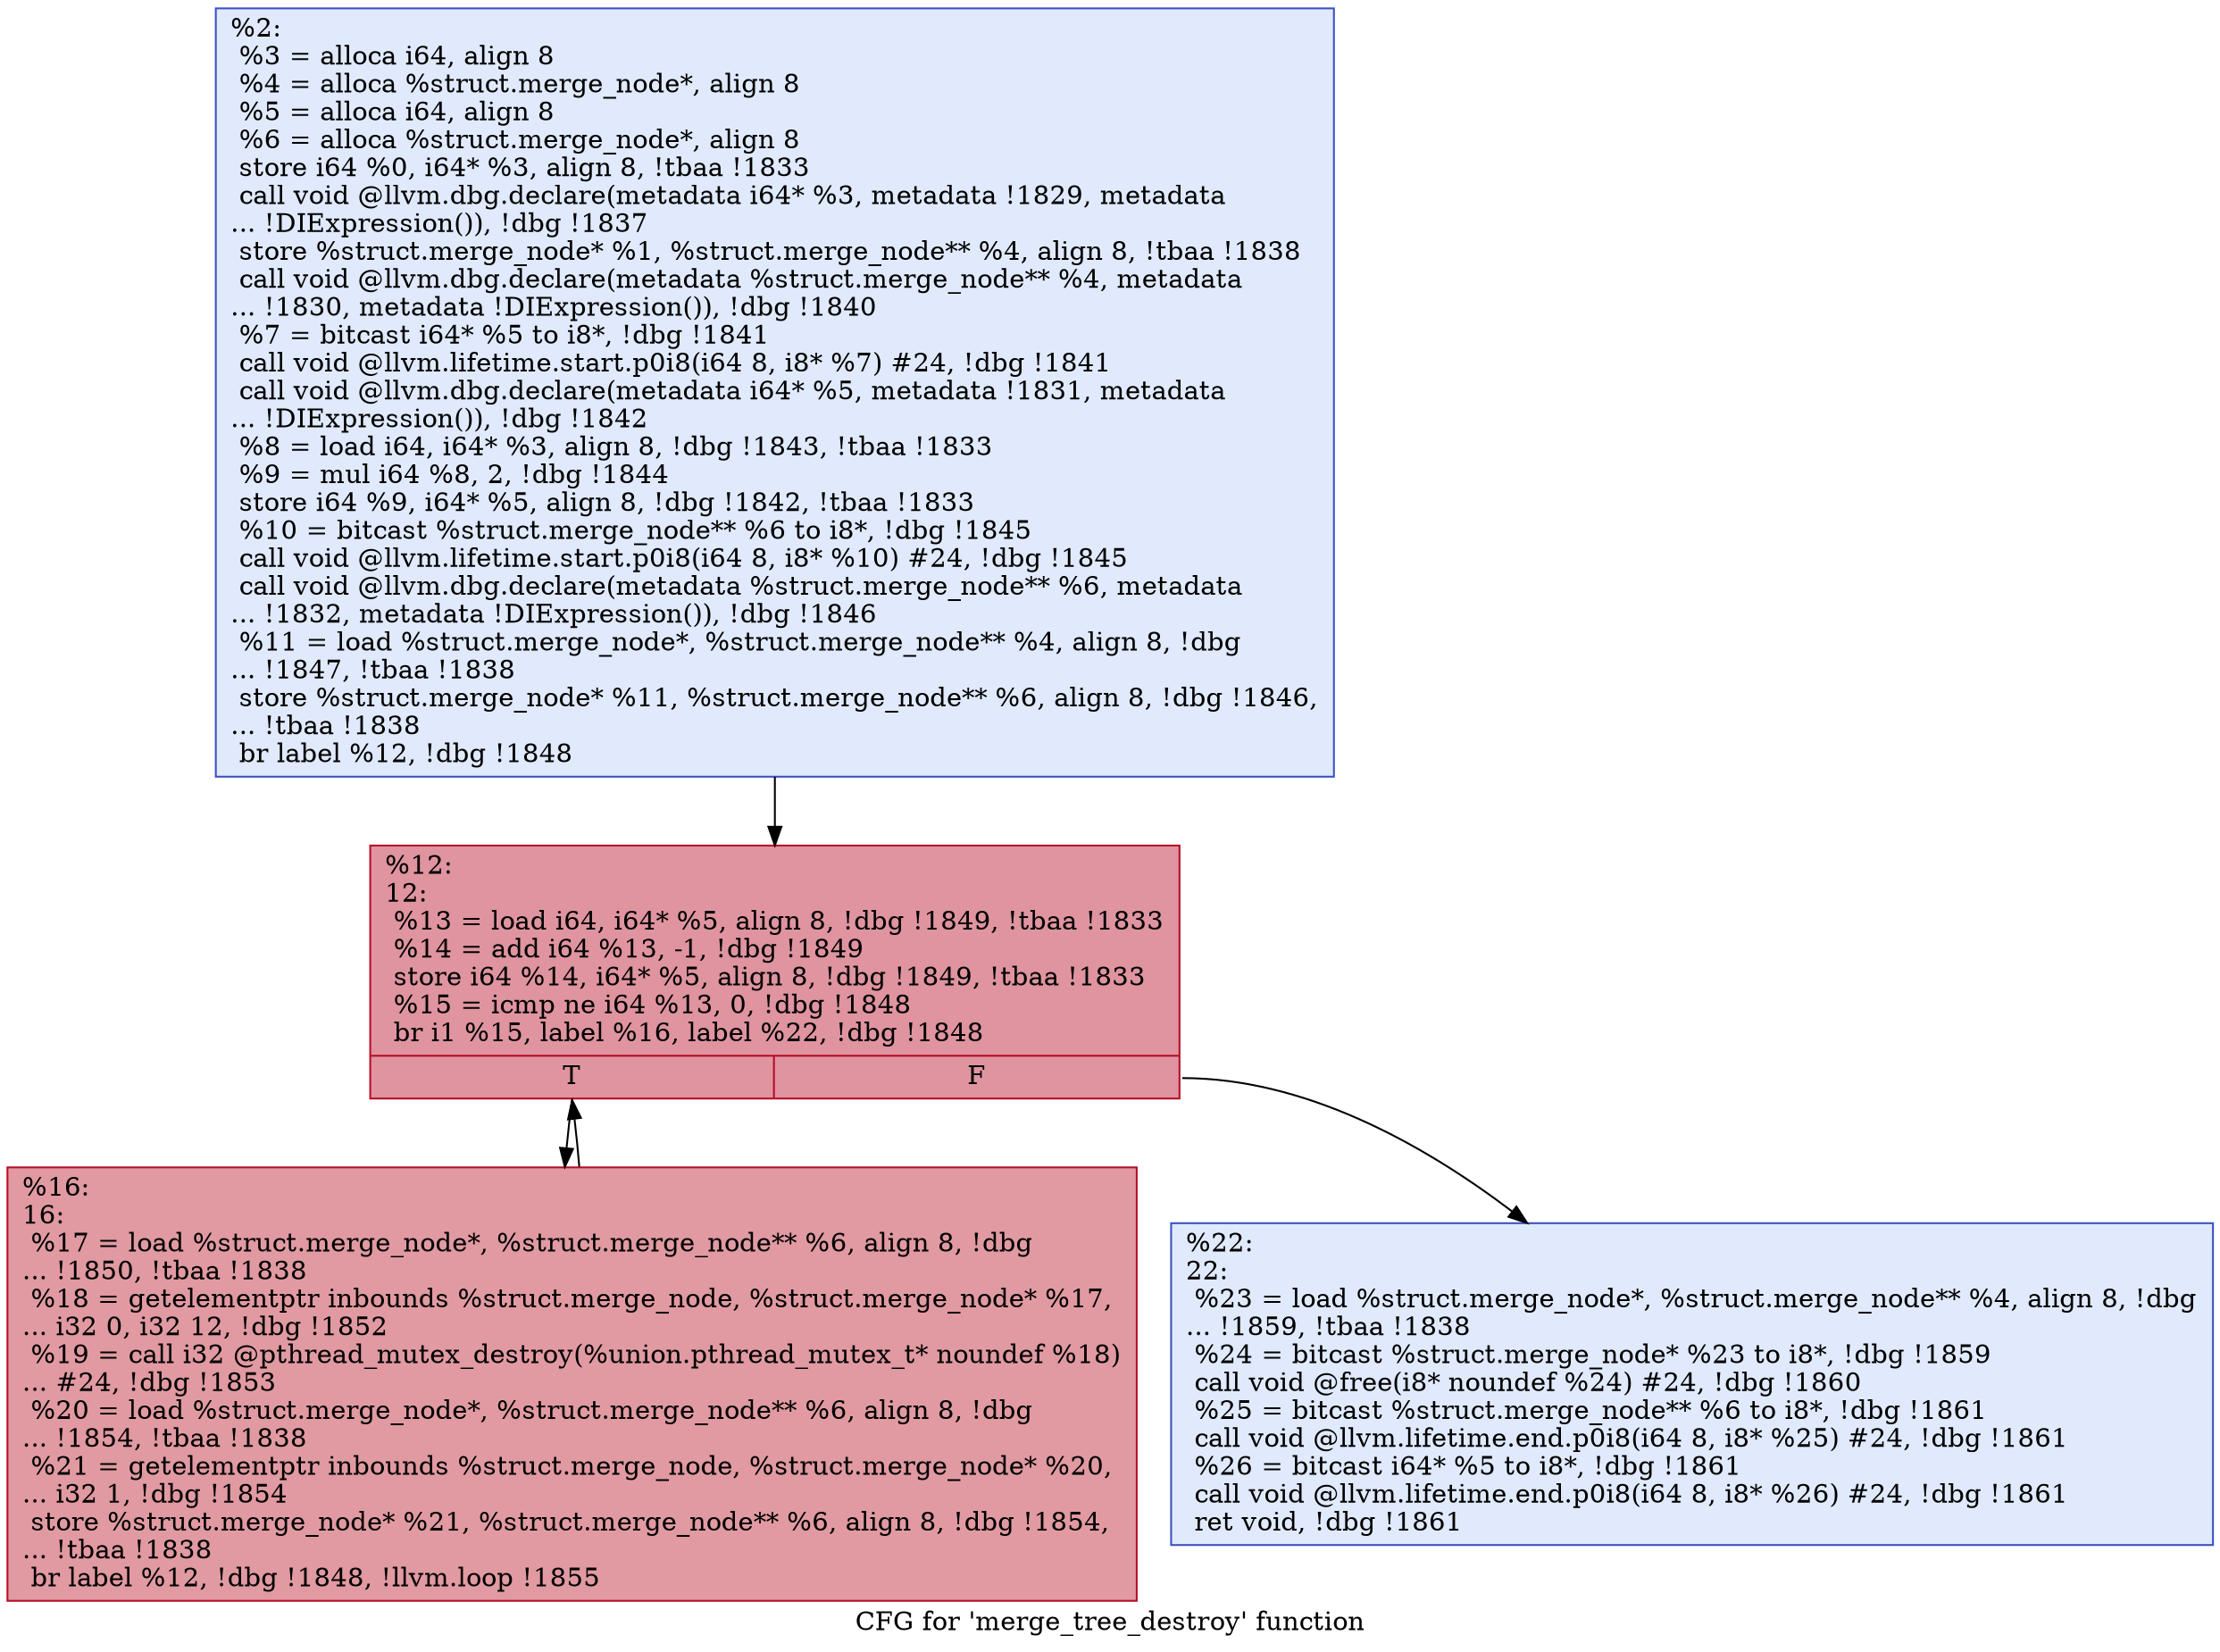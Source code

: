 digraph "CFG for 'merge_tree_destroy' function" {
	label="CFG for 'merge_tree_destroy' function";

	Node0x238aa00 [shape=record,color="#3d50c3ff", style=filled, fillcolor="#b9d0f970",label="{%2:\l  %3 = alloca i64, align 8\l  %4 = alloca %struct.merge_node*, align 8\l  %5 = alloca i64, align 8\l  %6 = alloca %struct.merge_node*, align 8\l  store i64 %0, i64* %3, align 8, !tbaa !1833\l  call void @llvm.dbg.declare(metadata i64* %3, metadata !1829, metadata\l... !DIExpression()), !dbg !1837\l  store %struct.merge_node* %1, %struct.merge_node** %4, align 8, !tbaa !1838\l  call void @llvm.dbg.declare(metadata %struct.merge_node** %4, metadata\l... !1830, metadata !DIExpression()), !dbg !1840\l  %7 = bitcast i64* %5 to i8*, !dbg !1841\l  call void @llvm.lifetime.start.p0i8(i64 8, i8* %7) #24, !dbg !1841\l  call void @llvm.dbg.declare(metadata i64* %5, metadata !1831, metadata\l... !DIExpression()), !dbg !1842\l  %8 = load i64, i64* %3, align 8, !dbg !1843, !tbaa !1833\l  %9 = mul i64 %8, 2, !dbg !1844\l  store i64 %9, i64* %5, align 8, !dbg !1842, !tbaa !1833\l  %10 = bitcast %struct.merge_node** %6 to i8*, !dbg !1845\l  call void @llvm.lifetime.start.p0i8(i64 8, i8* %10) #24, !dbg !1845\l  call void @llvm.dbg.declare(metadata %struct.merge_node** %6, metadata\l... !1832, metadata !DIExpression()), !dbg !1846\l  %11 = load %struct.merge_node*, %struct.merge_node** %4, align 8, !dbg\l... !1847, !tbaa !1838\l  store %struct.merge_node* %11, %struct.merge_node** %6, align 8, !dbg !1846,\l... !tbaa !1838\l  br label %12, !dbg !1848\l}"];
	Node0x238aa00 -> Node0x238aa80;
	Node0x238aa80 [shape=record,color="#b70d28ff", style=filled, fillcolor="#b70d2870",label="{%12:\l12:                                               \l  %13 = load i64, i64* %5, align 8, !dbg !1849, !tbaa !1833\l  %14 = add i64 %13, -1, !dbg !1849\l  store i64 %14, i64* %5, align 8, !dbg !1849, !tbaa !1833\l  %15 = icmp ne i64 %13, 0, !dbg !1848\l  br i1 %15, label %16, label %22, !dbg !1848\l|{<s0>T|<s1>F}}"];
	Node0x238aa80:s0 -> Node0x238aad0;
	Node0x238aa80:s1 -> Node0x238ab20;
	Node0x238aad0 [shape=record,color="#b70d28ff", style=filled, fillcolor="#bb1b2c70",label="{%16:\l16:                                               \l  %17 = load %struct.merge_node*, %struct.merge_node** %6, align 8, !dbg\l... !1850, !tbaa !1838\l  %18 = getelementptr inbounds %struct.merge_node, %struct.merge_node* %17,\l... i32 0, i32 12, !dbg !1852\l  %19 = call i32 @pthread_mutex_destroy(%union.pthread_mutex_t* noundef %18)\l... #24, !dbg !1853\l  %20 = load %struct.merge_node*, %struct.merge_node** %6, align 8, !dbg\l... !1854, !tbaa !1838\l  %21 = getelementptr inbounds %struct.merge_node, %struct.merge_node* %20,\l... i32 1, !dbg !1854\l  store %struct.merge_node* %21, %struct.merge_node** %6, align 8, !dbg !1854,\l... !tbaa !1838\l  br label %12, !dbg !1848, !llvm.loop !1855\l}"];
	Node0x238aad0 -> Node0x238aa80;
	Node0x238ab20 [shape=record,color="#3d50c3ff", style=filled, fillcolor="#b9d0f970",label="{%22:\l22:                                               \l  %23 = load %struct.merge_node*, %struct.merge_node** %4, align 8, !dbg\l... !1859, !tbaa !1838\l  %24 = bitcast %struct.merge_node* %23 to i8*, !dbg !1859\l  call void @free(i8* noundef %24) #24, !dbg !1860\l  %25 = bitcast %struct.merge_node** %6 to i8*, !dbg !1861\l  call void @llvm.lifetime.end.p0i8(i64 8, i8* %25) #24, !dbg !1861\l  %26 = bitcast i64* %5 to i8*, !dbg !1861\l  call void @llvm.lifetime.end.p0i8(i64 8, i8* %26) #24, !dbg !1861\l  ret void, !dbg !1861\l}"];
}
